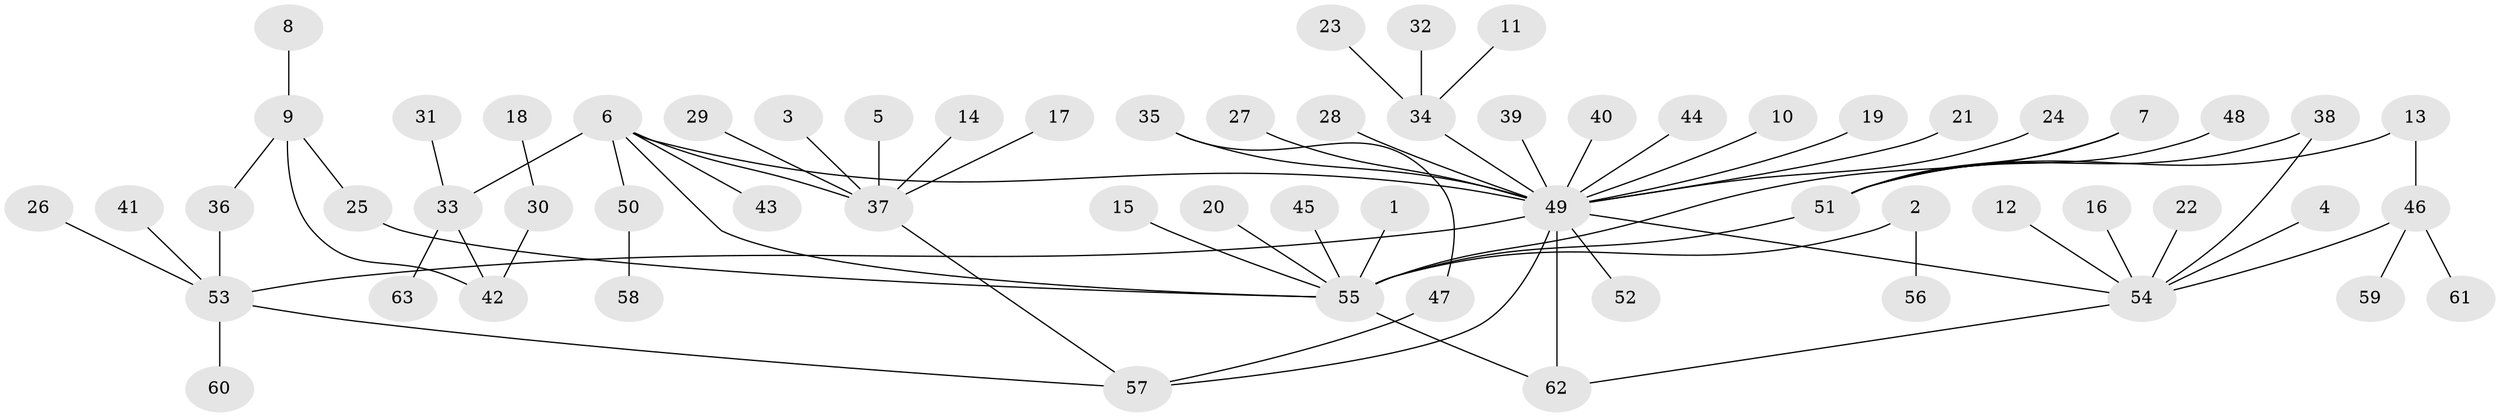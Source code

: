 // original degree distribution, {4: 0.024, 5: 0.056, 9: 0.016, 13: 0.008, 2: 0.184, 18: 0.008, 3: 0.112, 8: 0.008, 1: 0.576, 6: 0.008}
// Generated by graph-tools (version 1.1) at 2025/26/03/09/25 03:26:04]
// undirected, 63 vertices, 72 edges
graph export_dot {
graph [start="1"]
  node [color=gray90,style=filled];
  1;
  2;
  3;
  4;
  5;
  6;
  7;
  8;
  9;
  10;
  11;
  12;
  13;
  14;
  15;
  16;
  17;
  18;
  19;
  20;
  21;
  22;
  23;
  24;
  25;
  26;
  27;
  28;
  29;
  30;
  31;
  32;
  33;
  34;
  35;
  36;
  37;
  38;
  39;
  40;
  41;
  42;
  43;
  44;
  45;
  46;
  47;
  48;
  49;
  50;
  51;
  52;
  53;
  54;
  55;
  56;
  57;
  58;
  59;
  60;
  61;
  62;
  63;
  1 -- 55 [weight=1.0];
  2 -- 55 [weight=1.0];
  2 -- 56 [weight=1.0];
  3 -- 37 [weight=1.0];
  4 -- 54 [weight=1.0];
  5 -- 37 [weight=1.0];
  6 -- 33 [weight=1.0];
  6 -- 37 [weight=1.0];
  6 -- 43 [weight=1.0];
  6 -- 49 [weight=1.0];
  6 -- 50 [weight=1.0];
  6 -- 55 [weight=1.0];
  7 -- 51 [weight=1.0];
  7 -- 55 [weight=1.0];
  8 -- 9 [weight=1.0];
  9 -- 25 [weight=1.0];
  9 -- 36 [weight=1.0];
  9 -- 42 [weight=1.0];
  10 -- 49 [weight=1.0];
  11 -- 34 [weight=1.0];
  12 -- 54 [weight=1.0];
  13 -- 46 [weight=1.0];
  13 -- 51 [weight=1.0];
  14 -- 37 [weight=1.0];
  15 -- 55 [weight=1.0];
  16 -- 54 [weight=1.0];
  17 -- 37 [weight=1.0];
  18 -- 30 [weight=1.0];
  19 -- 49 [weight=1.0];
  20 -- 55 [weight=1.0];
  21 -- 49 [weight=1.0];
  22 -- 54 [weight=1.0];
  23 -- 34 [weight=1.0];
  24 -- 49 [weight=1.0];
  25 -- 55 [weight=1.0];
  26 -- 53 [weight=1.0];
  27 -- 49 [weight=1.0];
  28 -- 49 [weight=1.0];
  29 -- 37 [weight=1.0];
  30 -- 42 [weight=1.0];
  31 -- 33 [weight=1.0];
  32 -- 34 [weight=1.0];
  33 -- 42 [weight=1.0];
  33 -- 63 [weight=1.0];
  34 -- 49 [weight=1.0];
  35 -- 47 [weight=1.0];
  35 -- 49 [weight=1.0];
  36 -- 53 [weight=1.0];
  37 -- 57 [weight=1.0];
  38 -- 51 [weight=1.0];
  38 -- 54 [weight=1.0];
  39 -- 49 [weight=1.0];
  40 -- 49 [weight=1.0];
  41 -- 53 [weight=1.0];
  44 -- 49 [weight=1.0];
  45 -- 55 [weight=1.0];
  46 -- 54 [weight=1.0];
  46 -- 59 [weight=1.0];
  46 -- 61 [weight=1.0];
  47 -- 57 [weight=1.0];
  48 -- 51 [weight=1.0];
  49 -- 52 [weight=1.0];
  49 -- 53 [weight=1.0];
  49 -- 54 [weight=1.0];
  49 -- 57 [weight=1.0];
  49 -- 62 [weight=1.0];
  50 -- 58 [weight=1.0];
  51 -- 55 [weight=2.0];
  53 -- 57 [weight=1.0];
  53 -- 60 [weight=1.0];
  54 -- 62 [weight=1.0];
  55 -- 62 [weight=1.0];
}
